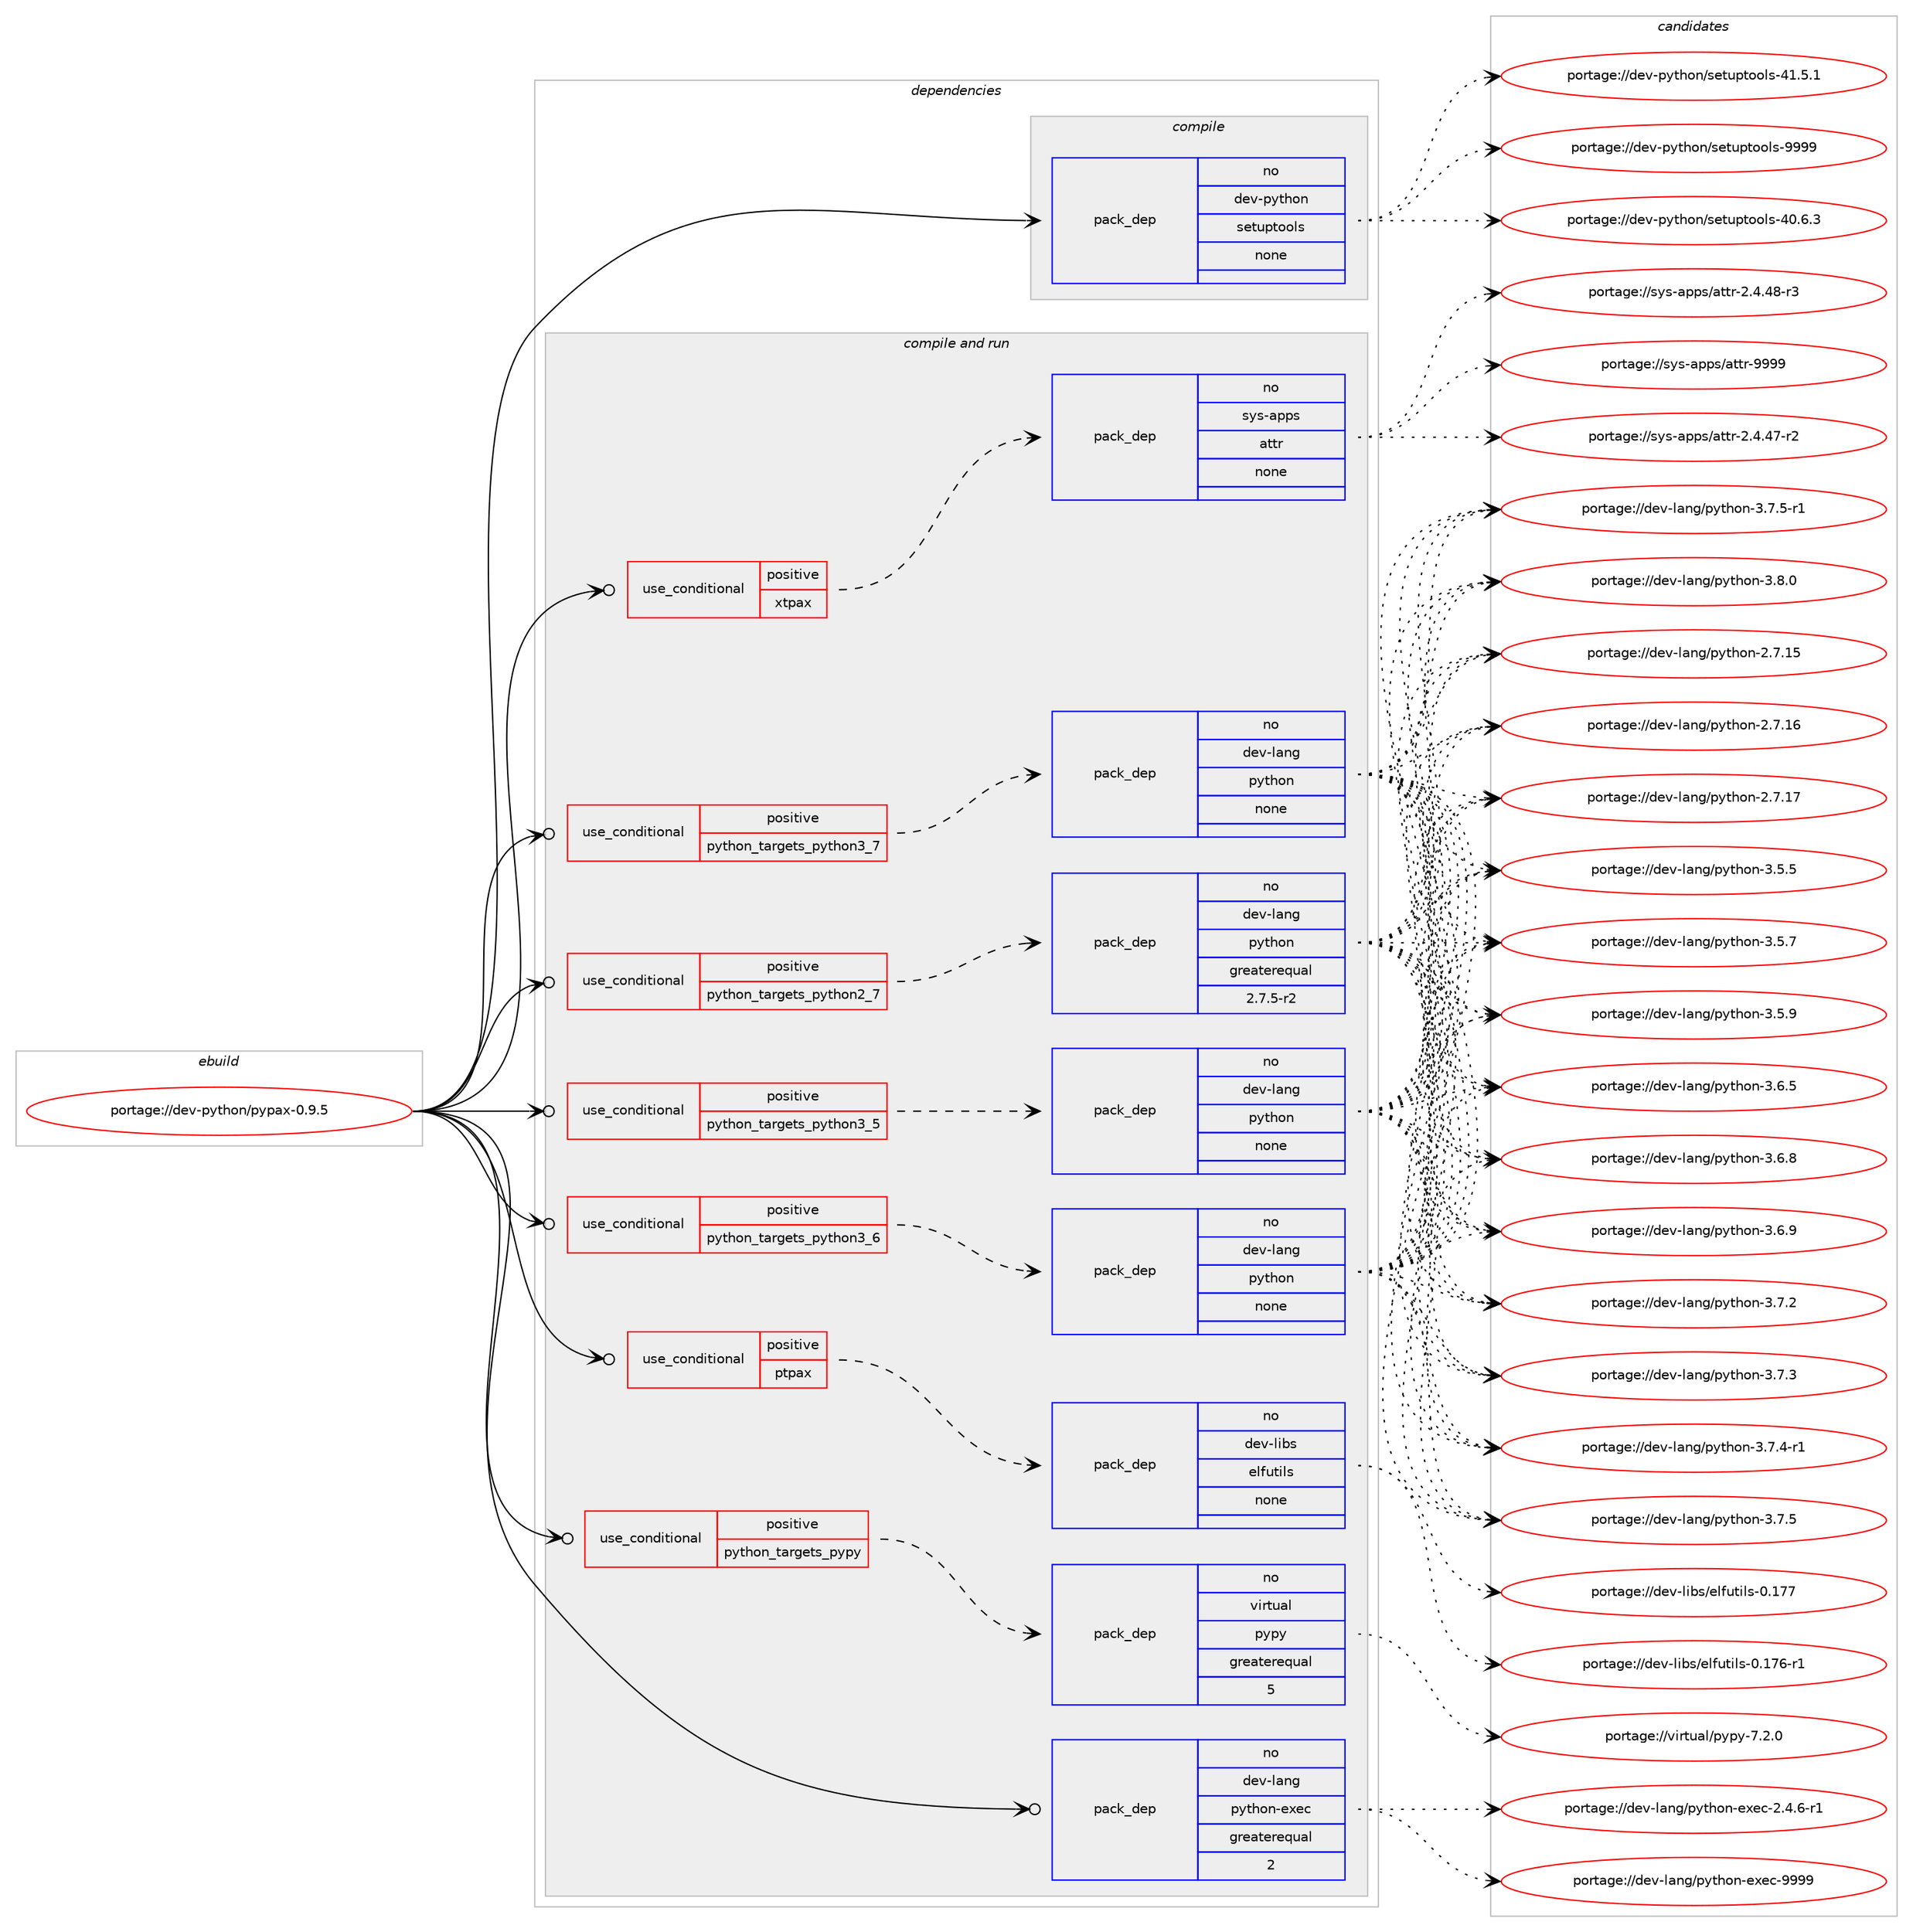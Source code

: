 digraph prolog {

# *************
# Graph options
# *************

newrank=true;
concentrate=true;
compound=true;
graph [rankdir=LR,fontname=Helvetica,fontsize=10,ranksep=1.5];#, ranksep=2.5, nodesep=0.2];
edge  [arrowhead=vee];
node  [fontname=Helvetica,fontsize=10];

# **********
# The ebuild
# **********

subgraph cluster_leftcol {
color=gray;
rank=same;
label=<<i>ebuild</i>>;
id [label="portage://dev-python/pypax-0.9.5", color=red, width=4, href="../dev-python/pypax-0.9.5.svg"];
}

# ****************
# The dependencies
# ****************

subgraph cluster_midcol {
color=gray;
label=<<i>dependencies</i>>;
subgraph cluster_compile {
fillcolor="#eeeeee";
style=filled;
label=<<i>compile</i>>;
subgraph pack123492 {
dependency162653 [label=<<TABLE BORDER="0" CELLBORDER="1" CELLSPACING="0" CELLPADDING="4" WIDTH="220"><TR><TD ROWSPAN="6" CELLPADDING="30">pack_dep</TD></TR><TR><TD WIDTH="110">no</TD></TR><TR><TD>dev-python</TD></TR><TR><TD>setuptools</TD></TR><TR><TD>none</TD></TR><TR><TD></TD></TR></TABLE>>, shape=none, color=blue];
}
id:e -> dependency162653:w [weight=20,style="solid",arrowhead="vee"];
}
subgraph cluster_compileandrun {
fillcolor="#eeeeee";
style=filled;
label=<<i>compile and run</i>>;
subgraph cond35791 {
dependency162654 [label=<<TABLE BORDER="0" CELLBORDER="1" CELLSPACING="0" CELLPADDING="4"><TR><TD ROWSPAN="3" CELLPADDING="10">use_conditional</TD></TR><TR><TD>positive</TD></TR><TR><TD>ptpax</TD></TR></TABLE>>, shape=none, color=red];
subgraph pack123493 {
dependency162655 [label=<<TABLE BORDER="0" CELLBORDER="1" CELLSPACING="0" CELLPADDING="4" WIDTH="220"><TR><TD ROWSPAN="6" CELLPADDING="30">pack_dep</TD></TR><TR><TD WIDTH="110">no</TD></TR><TR><TD>dev-libs</TD></TR><TR><TD>elfutils</TD></TR><TR><TD>none</TD></TR><TR><TD></TD></TR></TABLE>>, shape=none, color=blue];
}
dependency162654:e -> dependency162655:w [weight=20,style="dashed",arrowhead="vee"];
}
id:e -> dependency162654:w [weight=20,style="solid",arrowhead="odotvee"];
subgraph cond35792 {
dependency162656 [label=<<TABLE BORDER="0" CELLBORDER="1" CELLSPACING="0" CELLPADDING="4"><TR><TD ROWSPAN="3" CELLPADDING="10">use_conditional</TD></TR><TR><TD>positive</TD></TR><TR><TD>python_targets_pypy</TD></TR></TABLE>>, shape=none, color=red];
subgraph pack123494 {
dependency162657 [label=<<TABLE BORDER="0" CELLBORDER="1" CELLSPACING="0" CELLPADDING="4" WIDTH="220"><TR><TD ROWSPAN="6" CELLPADDING="30">pack_dep</TD></TR><TR><TD WIDTH="110">no</TD></TR><TR><TD>virtual</TD></TR><TR><TD>pypy</TD></TR><TR><TD>greaterequal</TD></TR><TR><TD>5</TD></TR></TABLE>>, shape=none, color=blue];
}
dependency162656:e -> dependency162657:w [weight=20,style="dashed",arrowhead="vee"];
}
id:e -> dependency162656:w [weight=20,style="solid",arrowhead="odotvee"];
subgraph cond35793 {
dependency162658 [label=<<TABLE BORDER="0" CELLBORDER="1" CELLSPACING="0" CELLPADDING="4"><TR><TD ROWSPAN="3" CELLPADDING="10">use_conditional</TD></TR><TR><TD>positive</TD></TR><TR><TD>python_targets_python2_7</TD></TR></TABLE>>, shape=none, color=red];
subgraph pack123495 {
dependency162659 [label=<<TABLE BORDER="0" CELLBORDER="1" CELLSPACING="0" CELLPADDING="4" WIDTH="220"><TR><TD ROWSPAN="6" CELLPADDING="30">pack_dep</TD></TR><TR><TD WIDTH="110">no</TD></TR><TR><TD>dev-lang</TD></TR><TR><TD>python</TD></TR><TR><TD>greaterequal</TD></TR><TR><TD>2.7.5-r2</TD></TR></TABLE>>, shape=none, color=blue];
}
dependency162658:e -> dependency162659:w [weight=20,style="dashed",arrowhead="vee"];
}
id:e -> dependency162658:w [weight=20,style="solid",arrowhead="odotvee"];
subgraph cond35794 {
dependency162660 [label=<<TABLE BORDER="0" CELLBORDER="1" CELLSPACING="0" CELLPADDING="4"><TR><TD ROWSPAN="3" CELLPADDING="10">use_conditional</TD></TR><TR><TD>positive</TD></TR><TR><TD>python_targets_python3_5</TD></TR></TABLE>>, shape=none, color=red];
subgraph pack123496 {
dependency162661 [label=<<TABLE BORDER="0" CELLBORDER="1" CELLSPACING="0" CELLPADDING="4" WIDTH="220"><TR><TD ROWSPAN="6" CELLPADDING="30">pack_dep</TD></TR><TR><TD WIDTH="110">no</TD></TR><TR><TD>dev-lang</TD></TR><TR><TD>python</TD></TR><TR><TD>none</TD></TR><TR><TD></TD></TR></TABLE>>, shape=none, color=blue];
}
dependency162660:e -> dependency162661:w [weight=20,style="dashed",arrowhead="vee"];
}
id:e -> dependency162660:w [weight=20,style="solid",arrowhead="odotvee"];
subgraph cond35795 {
dependency162662 [label=<<TABLE BORDER="0" CELLBORDER="1" CELLSPACING="0" CELLPADDING="4"><TR><TD ROWSPAN="3" CELLPADDING="10">use_conditional</TD></TR><TR><TD>positive</TD></TR><TR><TD>python_targets_python3_6</TD></TR></TABLE>>, shape=none, color=red];
subgraph pack123497 {
dependency162663 [label=<<TABLE BORDER="0" CELLBORDER="1" CELLSPACING="0" CELLPADDING="4" WIDTH="220"><TR><TD ROWSPAN="6" CELLPADDING="30">pack_dep</TD></TR><TR><TD WIDTH="110">no</TD></TR><TR><TD>dev-lang</TD></TR><TR><TD>python</TD></TR><TR><TD>none</TD></TR><TR><TD></TD></TR></TABLE>>, shape=none, color=blue];
}
dependency162662:e -> dependency162663:w [weight=20,style="dashed",arrowhead="vee"];
}
id:e -> dependency162662:w [weight=20,style="solid",arrowhead="odotvee"];
subgraph cond35796 {
dependency162664 [label=<<TABLE BORDER="0" CELLBORDER="1" CELLSPACING="0" CELLPADDING="4"><TR><TD ROWSPAN="3" CELLPADDING="10">use_conditional</TD></TR><TR><TD>positive</TD></TR><TR><TD>python_targets_python3_7</TD></TR></TABLE>>, shape=none, color=red];
subgraph pack123498 {
dependency162665 [label=<<TABLE BORDER="0" CELLBORDER="1" CELLSPACING="0" CELLPADDING="4" WIDTH="220"><TR><TD ROWSPAN="6" CELLPADDING="30">pack_dep</TD></TR><TR><TD WIDTH="110">no</TD></TR><TR><TD>dev-lang</TD></TR><TR><TD>python</TD></TR><TR><TD>none</TD></TR><TR><TD></TD></TR></TABLE>>, shape=none, color=blue];
}
dependency162664:e -> dependency162665:w [weight=20,style="dashed",arrowhead="vee"];
}
id:e -> dependency162664:w [weight=20,style="solid",arrowhead="odotvee"];
subgraph cond35797 {
dependency162666 [label=<<TABLE BORDER="0" CELLBORDER="1" CELLSPACING="0" CELLPADDING="4"><TR><TD ROWSPAN="3" CELLPADDING="10">use_conditional</TD></TR><TR><TD>positive</TD></TR><TR><TD>xtpax</TD></TR></TABLE>>, shape=none, color=red];
subgraph pack123499 {
dependency162667 [label=<<TABLE BORDER="0" CELLBORDER="1" CELLSPACING="0" CELLPADDING="4" WIDTH="220"><TR><TD ROWSPAN="6" CELLPADDING="30">pack_dep</TD></TR><TR><TD WIDTH="110">no</TD></TR><TR><TD>sys-apps</TD></TR><TR><TD>attr</TD></TR><TR><TD>none</TD></TR><TR><TD></TD></TR></TABLE>>, shape=none, color=blue];
}
dependency162666:e -> dependency162667:w [weight=20,style="dashed",arrowhead="vee"];
}
id:e -> dependency162666:w [weight=20,style="solid",arrowhead="odotvee"];
subgraph pack123500 {
dependency162668 [label=<<TABLE BORDER="0" CELLBORDER="1" CELLSPACING="0" CELLPADDING="4" WIDTH="220"><TR><TD ROWSPAN="6" CELLPADDING="30">pack_dep</TD></TR><TR><TD WIDTH="110">no</TD></TR><TR><TD>dev-lang</TD></TR><TR><TD>python-exec</TD></TR><TR><TD>greaterequal</TD></TR><TR><TD>2</TD></TR></TABLE>>, shape=none, color=blue];
}
id:e -> dependency162668:w [weight=20,style="solid",arrowhead="odotvee"];
}
subgraph cluster_run {
fillcolor="#eeeeee";
style=filled;
label=<<i>run</i>>;
}
}

# **************
# The candidates
# **************

subgraph cluster_choices {
rank=same;
color=gray;
label=<<i>candidates</i>>;

subgraph choice123492 {
color=black;
nodesep=1;
choiceportage100101118451121211161041111104711510111611711211611111110811545524846544651 [label="portage://dev-python/setuptools-40.6.3", color=red, width=4,href="../dev-python/setuptools-40.6.3.svg"];
choiceportage100101118451121211161041111104711510111611711211611111110811545524946534649 [label="portage://dev-python/setuptools-41.5.1", color=red, width=4,href="../dev-python/setuptools-41.5.1.svg"];
choiceportage10010111845112121116104111110471151011161171121161111111081154557575757 [label="portage://dev-python/setuptools-9999", color=red, width=4,href="../dev-python/setuptools-9999.svg"];
dependency162653:e -> choiceportage100101118451121211161041111104711510111611711211611111110811545524846544651:w [style=dotted,weight="100"];
dependency162653:e -> choiceportage100101118451121211161041111104711510111611711211611111110811545524946534649:w [style=dotted,weight="100"];
dependency162653:e -> choiceportage10010111845112121116104111110471151011161171121161111111081154557575757:w [style=dotted,weight="100"];
}
subgraph choice123493 {
color=black;
nodesep=1;
choiceportage1001011184510810598115471011081021171161051081154548464955544511449 [label="portage://dev-libs/elfutils-0.176-r1", color=red, width=4,href="../dev-libs/elfutils-0.176-r1.svg"];
choiceportage100101118451081059811547101108102117116105108115454846495555 [label="portage://dev-libs/elfutils-0.177", color=red, width=4,href="../dev-libs/elfutils-0.177.svg"];
dependency162655:e -> choiceportage1001011184510810598115471011081021171161051081154548464955544511449:w [style=dotted,weight="100"];
dependency162655:e -> choiceportage100101118451081059811547101108102117116105108115454846495555:w [style=dotted,weight="100"];
}
subgraph choice123494 {
color=black;
nodesep=1;
choiceportage1181051141161179710847112121112121455546504648 [label="portage://virtual/pypy-7.2.0", color=red, width=4,href="../virtual/pypy-7.2.0.svg"];
dependency162657:e -> choiceportage1181051141161179710847112121112121455546504648:w [style=dotted,weight="100"];
}
subgraph choice123495 {
color=black;
nodesep=1;
choiceportage10010111845108971101034711212111610411111045504655464953 [label="portage://dev-lang/python-2.7.15", color=red, width=4,href="../dev-lang/python-2.7.15.svg"];
choiceportage10010111845108971101034711212111610411111045504655464954 [label="portage://dev-lang/python-2.7.16", color=red, width=4,href="../dev-lang/python-2.7.16.svg"];
choiceportage10010111845108971101034711212111610411111045504655464955 [label="portage://dev-lang/python-2.7.17", color=red, width=4,href="../dev-lang/python-2.7.17.svg"];
choiceportage100101118451089711010347112121116104111110455146534653 [label="portage://dev-lang/python-3.5.5", color=red, width=4,href="../dev-lang/python-3.5.5.svg"];
choiceportage100101118451089711010347112121116104111110455146534655 [label="portage://dev-lang/python-3.5.7", color=red, width=4,href="../dev-lang/python-3.5.7.svg"];
choiceportage100101118451089711010347112121116104111110455146534657 [label="portage://dev-lang/python-3.5.9", color=red, width=4,href="../dev-lang/python-3.5.9.svg"];
choiceportage100101118451089711010347112121116104111110455146544653 [label="portage://dev-lang/python-3.6.5", color=red, width=4,href="../dev-lang/python-3.6.5.svg"];
choiceportage100101118451089711010347112121116104111110455146544656 [label="portage://dev-lang/python-3.6.8", color=red, width=4,href="../dev-lang/python-3.6.8.svg"];
choiceportage100101118451089711010347112121116104111110455146544657 [label="portage://dev-lang/python-3.6.9", color=red, width=4,href="../dev-lang/python-3.6.9.svg"];
choiceportage100101118451089711010347112121116104111110455146554650 [label="portage://dev-lang/python-3.7.2", color=red, width=4,href="../dev-lang/python-3.7.2.svg"];
choiceportage100101118451089711010347112121116104111110455146554651 [label="portage://dev-lang/python-3.7.3", color=red, width=4,href="../dev-lang/python-3.7.3.svg"];
choiceportage1001011184510897110103471121211161041111104551465546524511449 [label="portage://dev-lang/python-3.7.4-r1", color=red, width=4,href="../dev-lang/python-3.7.4-r1.svg"];
choiceportage100101118451089711010347112121116104111110455146554653 [label="portage://dev-lang/python-3.7.5", color=red, width=4,href="../dev-lang/python-3.7.5.svg"];
choiceportage1001011184510897110103471121211161041111104551465546534511449 [label="portage://dev-lang/python-3.7.5-r1", color=red, width=4,href="../dev-lang/python-3.7.5-r1.svg"];
choiceportage100101118451089711010347112121116104111110455146564648 [label="portage://dev-lang/python-3.8.0", color=red, width=4,href="../dev-lang/python-3.8.0.svg"];
dependency162659:e -> choiceportage10010111845108971101034711212111610411111045504655464953:w [style=dotted,weight="100"];
dependency162659:e -> choiceportage10010111845108971101034711212111610411111045504655464954:w [style=dotted,weight="100"];
dependency162659:e -> choiceportage10010111845108971101034711212111610411111045504655464955:w [style=dotted,weight="100"];
dependency162659:e -> choiceportage100101118451089711010347112121116104111110455146534653:w [style=dotted,weight="100"];
dependency162659:e -> choiceportage100101118451089711010347112121116104111110455146534655:w [style=dotted,weight="100"];
dependency162659:e -> choiceportage100101118451089711010347112121116104111110455146534657:w [style=dotted,weight="100"];
dependency162659:e -> choiceportage100101118451089711010347112121116104111110455146544653:w [style=dotted,weight="100"];
dependency162659:e -> choiceportage100101118451089711010347112121116104111110455146544656:w [style=dotted,weight="100"];
dependency162659:e -> choiceportage100101118451089711010347112121116104111110455146544657:w [style=dotted,weight="100"];
dependency162659:e -> choiceportage100101118451089711010347112121116104111110455146554650:w [style=dotted,weight="100"];
dependency162659:e -> choiceportage100101118451089711010347112121116104111110455146554651:w [style=dotted,weight="100"];
dependency162659:e -> choiceportage1001011184510897110103471121211161041111104551465546524511449:w [style=dotted,weight="100"];
dependency162659:e -> choiceportage100101118451089711010347112121116104111110455146554653:w [style=dotted,weight="100"];
dependency162659:e -> choiceportage1001011184510897110103471121211161041111104551465546534511449:w [style=dotted,weight="100"];
dependency162659:e -> choiceportage100101118451089711010347112121116104111110455146564648:w [style=dotted,weight="100"];
}
subgraph choice123496 {
color=black;
nodesep=1;
choiceportage10010111845108971101034711212111610411111045504655464953 [label="portage://dev-lang/python-2.7.15", color=red, width=4,href="../dev-lang/python-2.7.15.svg"];
choiceportage10010111845108971101034711212111610411111045504655464954 [label="portage://dev-lang/python-2.7.16", color=red, width=4,href="../dev-lang/python-2.7.16.svg"];
choiceportage10010111845108971101034711212111610411111045504655464955 [label="portage://dev-lang/python-2.7.17", color=red, width=4,href="../dev-lang/python-2.7.17.svg"];
choiceportage100101118451089711010347112121116104111110455146534653 [label="portage://dev-lang/python-3.5.5", color=red, width=4,href="../dev-lang/python-3.5.5.svg"];
choiceportage100101118451089711010347112121116104111110455146534655 [label="portage://dev-lang/python-3.5.7", color=red, width=4,href="../dev-lang/python-3.5.7.svg"];
choiceportage100101118451089711010347112121116104111110455146534657 [label="portage://dev-lang/python-3.5.9", color=red, width=4,href="../dev-lang/python-3.5.9.svg"];
choiceportage100101118451089711010347112121116104111110455146544653 [label="portage://dev-lang/python-3.6.5", color=red, width=4,href="../dev-lang/python-3.6.5.svg"];
choiceportage100101118451089711010347112121116104111110455146544656 [label="portage://dev-lang/python-3.6.8", color=red, width=4,href="../dev-lang/python-3.6.8.svg"];
choiceportage100101118451089711010347112121116104111110455146544657 [label="portage://dev-lang/python-3.6.9", color=red, width=4,href="../dev-lang/python-3.6.9.svg"];
choiceportage100101118451089711010347112121116104111110455146554650 [label="portage://dev-lang/python-3.7.2", color=red, width=4,href="../dev-lang/python-3.7.2.svg"];
choiceportage100101118451089711010347112121116104111110455146554651 [label="portage://dev-lang/python-3.7.3", color=red, width=4,href="../dev-lang/python-3.7.3.svg"];
choiceportage1001011184510897110103471121211161041111104551465546524511449 [label="portage://dev-lang/python-3.7.4-r1", color=red, width=4,href="../dev-lang/python-3.7.4-r1.svg"];
choiceportage100101118451089711010347112121116104111110455146554653 [label="portage://dev-lang/python-3.7.5", color=red, width=4,href="../dev-lang/python-3.7.5.svg"];
choiceportage1001011184510897110103471121211161041111104551465546534511449 [label="portage://dev-lang/python-3.7.5-r1", color=red, width=4,href="../dev-lang/python-3.7.5-r1.svg"];
choiceportage100101118451089711010347112121116104111110455146564648 [label="portage://dev-lang/python-3.8.0", color=red, width=4,href="../dev-lang/python-3.8.0.svg"];
dependency162661:e -> choiceportage10010111845108971101034711212111610411111045504655464953:w [style=dotted,weight="100"];
dependency162661:e -> choiceportage10010111845108971101034711212111610411111045504655464954:w [style=dotted,weight="100"];
dependency162661:e -> choiceportage10010111845108971101034711212111610411111045504655464955:w [style=dotted,weight="100"];
dependency162661:e -> choiceportage100101118451089711010347112121116104111110455146534653:w [style=dotted,weight="100"];
dependency162661:e -> choiceportage100101118451089711010347112121116104111110455146534655:w [style=dotted,weight="100"];
dependency162661:e -> choiceportage100101118451089711010347112121116104111110455146534657:w [style=dotted,weight="100"];
dependency162661:e -> choiceportage100101118451089711010347112121116104111110455146544653:w [style=dotted,weight="100"];
dependency162661:e -> choiceportage100101118451089711010347112121116104111110455146544656:w [style=dotted,weight="100"];
dependency162661:e -> choiceportage100101118451089711010347112121116104111110455146544657:w [style=dotted,weight="100"];
dependency162661:e -> choiceportage100101118451089711010347112121116104111110455146554650:w [style=dotted,weight="100"];
dependency162661:e -> choiceportage100101118451089711010347112121116104111110455146554651:w [style=dotted,weight="100"];
dependency162661:e -> choiceportage1001011184510897110103471121211161041111104551465546524511449:w [style=dotted,weight="100"];
dependency162661:e -> choiceportage100101118451089711010347112121116104111110455146554653:w [style=dotted,weight="100"];
dependency162661:e -> choiceportage1001011184510897110103471121211161041111104551465546534511449:w [style=dotted,weight="100"];
dependency162661:e -> choiceportage100101118451089711010347112121116104111110455146564648:w [style=dotted,weight="100"];
}
subgraph choice123497 {
color=black;
nodesep=1;
choiceportage10010111845108971101034711212111610411111045504655464953 [label="portage://dev-lang/python-2.7.15", color=red, width=4,href="../dev-lang/python-2.7.15.svg"];
choiceportage10010111845108971101034711212111610411111045504655464954 [label="portage://dev-lang/python-2.7.16", color=red, width=4,href="../dev-lang/python-2.7.16.svg"];
choiceportage10010111845108971101034711212111610411111045504655464955 [label="portage://dev-lang/python-2.7.17", color=red, width=4,href="../dev-lang/python-2.7.17.svg"];
choiceportage100101118451089711010347112121116104111110455146534653 [label="portage://dev-lang/python-3.5.5", color=red, width=4,href="../dev-lang/python-3.5.5.svg"];
choiceportage100101118451089711010347112121116104111110455146534655 [label="portage://dev-lang/python-3.5.7", color=red, width=4,href="../dev-lang/python-3.5.7.svg"];
choiceportage100101118451089711010347112121116104111110455146534657 [label="portage://dev-lang/python-3.5.9", color=red, width=4,href="../dev-lang/python-3.5.9.svg"];
choiceportage100101118451089711010347112121116104111110455146544653 [label="portage://dev-lang/python-3.6.5", color=red, width=4,href="../dev-lang/python-3.6.5.svg"];
choiceportage100101118451089711010347112121116104111110455146544656 [label="portage://dev-lang/python-3.6.8", color=red, width=4,href="../dev-lang/python-3.6.8.svg"];
choiceportage100101118451089711010347112121116104111110455146544657 [label="portage://dev-lang/python-3.6.9", color=red, width=4,href="../dev-lang/python-3.6.9.svg"];
choiceportage100101118451089711010347112121116104111110455146554650 [label="portage://dev-lang/python-3.7.2", color=red, width=4,href="../dev-lang/python-3.7.2.svg"];
choiceportage100101118451089711010347112121116104111110455146554651 [label="portage://dev-lang/python-3.7.3", color=red, width=4,href="../dev-lang/python-3.7.3.svg"];
choiceportage1001011184510897110103471121211161041111104551465546524511449 [label="portage://dev-lang/python-3.7.4-r1", color=red, width=4,href="../dev-lang/python-3.7.4-r1.svg"];
choiceportage100101118451089711010347112121116104111110455146554653 [label="portage://dev-lang/python-3.7.5", color=red, width=4,href="../dev-lang/python-3.7.5.svg"];
choiceportage1001011184510897110103471121211161041111104551465546534511449 [label="portage://dev-lang/python-3.7.5-r1", color=red, width=4,href="../dev-lang/python-3.7.5-r1.svg"];
choiceportage100101118451089711010347112121116104111110455146564648 [label="portage://dev-lang/python-3.8.0", color=red, width=4,href="../dev-lang/python-3.8.0.svg"];
dependency162663:e -> choiceportage10010111845108971101034711212111610411111045504655464953:w [style=dotted,weight="100"];
dependency162663:e -> choiceportage10010111845108971101034711212111610411111045504655464954:w [style=dotted,weight="100"];
dependency162663:e -> choiceportage10010111845108971101034711212111610411111045504655464955:w [style=dotted,weight="100"];
dependency162663:e -> choiceportage100101118451089711010347112121116104111110455146534653:w [style=dotted,weight="100"];
dependency162663:e -> choiceportage100101118451089711010347112121116104111110455146534655:w [style=dotted,weight="100"];
dependency162663:e -> choiceportage100101118451089711010347112121116104111110455146534657:w [style=dotted,weight="100"];
dependency162663:e -> choiceportage100101118451089711010347112121116104111110455146544653:w [style=dotted,weight="100"];
dependency162663:e -> choiceportage100101118451089711010347112121116104111110455146544656:w [style=dotted,weight="100"];
dependency162663:e -> choiceportage100101118451089711010347112121116104111110455146544657:w [style=dotted,weight="100"];
dependency162663:e -> choiceportage100101118451089711010347112121116104111110455146554650:w [style=dotted,weight="100"];
dependency162663:e -> choiceportage100101118451089711010347112121116104111110455146554651:w [style=dotted,weight="100"];
dependency162663:e -> choiceportage1001011184510897110103471121211161041111104551465546524511449:w [style=dotted,weight="100"];
dependency162663:e -> choiceportage100101118451089711010347112121116104111110455146554653:w [style=dotted,weight="100"];
dependency162663:e -> choiceportage1001011184510897110103471121211161041111104551465546534511449:w [style=dotted,weight="100"];
dependency162663:e -> choiceportage100101118451089711010347112121116104111110455146564648:w [style=dotted,weight="100"];
}
subgraph choice123498 {
color=black;
nodesep=1;
choiceportage10010111845108971101034711212111610411111045504655464953 [label="portage://dev-lang/python-2.7.15", color=red, width=4,href="../dev-lang/python-2.7.15.svg"];
choiceportage10010111845108971101034711212111610411111045504655464954 [label="portage://dev-lang/python-2.7.16", color=red, width=4,href="../dev-lang/python-2.7.16.svg"];
choiceportage10010111845108971101034711212111610411111045504655464955 [label="portage://dev-lang/python-2.7.17", color=red, width=4,href="../dev-lang/python-2.7.17.svg"];
choiceportage100101118451089711010347112121116104111110455146534653 [label="portage://dev-lang/python-3.5.5", color=red, width=4,href="../dev-lang/python-3.5.5.svg"];
choiceportage100101118451089711010347112121116104111110455146534655 [label="portage://dev-lang/python-3.5.7", color=red, width=4,href="../dev-lang/python-3.5.7.svg"];
choiceportage100101118451089711010347112121116104111110455146534657 [label="portage://dev-lang/python-3.5.9", color=red, width=4,href="../dev-lang/python-3.5.9.svg"];
choiceportage100101118451089711010347112121116104111110455146544653 [label="portage://dev-lang/python-3.6.5", color=red, width=4,href="../dev-lang/python-3.6.5.svg"];
choiceportage100101118451089711010347112121116104111110455146544656 [label="portage://dev-lang/python-3.6.8", color=red, width=4,href="../dev-lang/python-3.6.8.svg"];
choiceportage100101118451089711010347112121116104111110455146544657 [label="portage://dev-lang/python-3.6.9", color=red, width=4,href="../dev-lang/python-3.6.9.svg"];
choiceportage100101118451089711010347112121116104111110455146554650 [label="portage://dev-lang/python-3.7.2", color=red, width=4,href="../dev-lang/python-3.7.2.svg"];
choiceportage100101118451089711010347112121116104111110455146554651 [label="portage://dev-lang/python-3.7.3", color=red, width=4,href="../dev-lang/python-3.7.3.svg"];
choiceportage1001011184510897110103471121211161041111104551465546524511449 [label="portage://dev-lang/python-3.7.4-r1", color=red, width=4,href="../dev-lang/python-3.7.4-r1.svg"];
choiceportage100101118451089711010347112121116104111110455146554653 [label="portage://dev-lang/python-3.7.5", color=red, width=4,href="../dev-lang/python-3.7.5.svg"];
choiceportage1001011184510897110103471121211161041111104551465546534511449 [label="portage://dev-lang/python-3.7.5-r1", color=red, width=4,href="../dev-lang/python-3.7.5-r1.svg"];
choiceportage100101118451089711010347112121116104111110455146564648 [label="portage://dev-lang/python-3.8.0", color=red, width=4,href="../dev-lang/python-3.8.0.svg"];
dependency162665:e -> choiceportage10010111845108971101034711212111610411111045504655464953:w [style=dotted,weight="100"];
dependency162665:e -> choiceportage10010111845108971101034711212111610411111045504655464954:w [style=dotted,weight="100"];
dependency162665:e -> choiceportage10010111845108971101034711212111610411111045504655464955:w [style=dotted,weight="100"];
dependency162665:e -> choiceportage100101118451089711010347112121116104111110455146534653:w [style=dotted,weight="100"];
dependency162665:e -> choiceportage100101118451089711010347112121116104111110455146534655:w [style=dotted,weight="100"];
dependency162665:e -> choiceportage100101118451089711010347112121116104111110455146534657:w [style=dotted,weight="100"];
dependency162665:e -> choiceportage100101118451089711010347112121116104111110455146544653:w [style=dotted,weight="100"];
dependency162665:e -> choiceportage100101118451089711010347112121116104111110455146544656:w [style=dotted,weight="100"];
dependency162665:e -> choiceportage100101118451089711010347112121116104111110455146544657:w [style=dotted,weight="100"];
dependency162665:e -> choiceportage100101118451089711010347112121116104111110455146554650:w [style=dotted,weight="100"];
dependency162665:e -> choiceportage100101118451089711010347112121116104111110455146554651:w [style=dotted,weight="100"];
dependency162665:e -> choiceportage1001011184510897110103471121211161041111104551465546524511449:w [style=dotted,weight="100"];
dependency162665:e -> choiceportage100101118451089711010347112121116104111110455146554653:w [style=dotted,weight="100"];
dependency162665:e -> choiceportage1001011184510897110103471121211161041111104551465546534511449:w [style=dotted,weight="100"];
dependency162665:e -> choiceportage100101118451089711010347112121116104111110455146564648:w [style=dotted,weight="100"];
}
subgraph choice123499 {
color=black;
nodesep=1;
choiceportage11512111545971121121154797116116114455046524652554511450 [label="portage://sys-apps/attr-2.4.47-r2", color=red, width=4,href="../sys-apps/attr-2.4.47-r2.svg"];
choiceportage11512111545971121121154797116116114455046524652564511451 [label="portage://sys-apps/attr-2.4.48-r3", color=red, width=4,href="../sys-apps/attr-2.4.48-r3.svg"];
choiceportage115121115459711211211547971161161144557575757 [label="portage://sys-apps/attr-9999", color=red, width=4,href="../sys-apps/attr-9999.svg"];
dependency162667:e -> choiceportage11512111545971121121154797116116114455046524652554511450:w [style=dotted,weight="100"];
dependency162667:e -> choiceportage11512111545971121121154797116116114455046524652564511451:w [style=dotted,weight="100"];
dependency162667:e -> choiceportage115121115459711211211547971161161144557575757:w [style=dotted,weight="100"];
}
subgraph choice123500 {
color=black;
nodesep=1;
choiceportage10010111845108971101034711212111610411111045101120101994550465246544511449 [label="portage://dev-lang/python-exec-2.4.6-r1", color=red, width=4,href="../dev-lang/python-exec-2.4.6-r1.svg"];
choiceportage10010111845108971101034711212111610411111045101120101994557575757 [label="portage://dev-lang/python-exec-9999", color=red, width=4,href="../dev-lang/python-exec-9999.svg"];
dependency162668:e -> choiceportage10010111845108971101034711212111610411111045101120101994550465246544511449:w [style=dotted,weight="100"];
dependency162668:e -> choiceportage10010111845108971101034711212111610411111045101120101994557575757:w [style=dotted,weight="100"];
}
}

}
